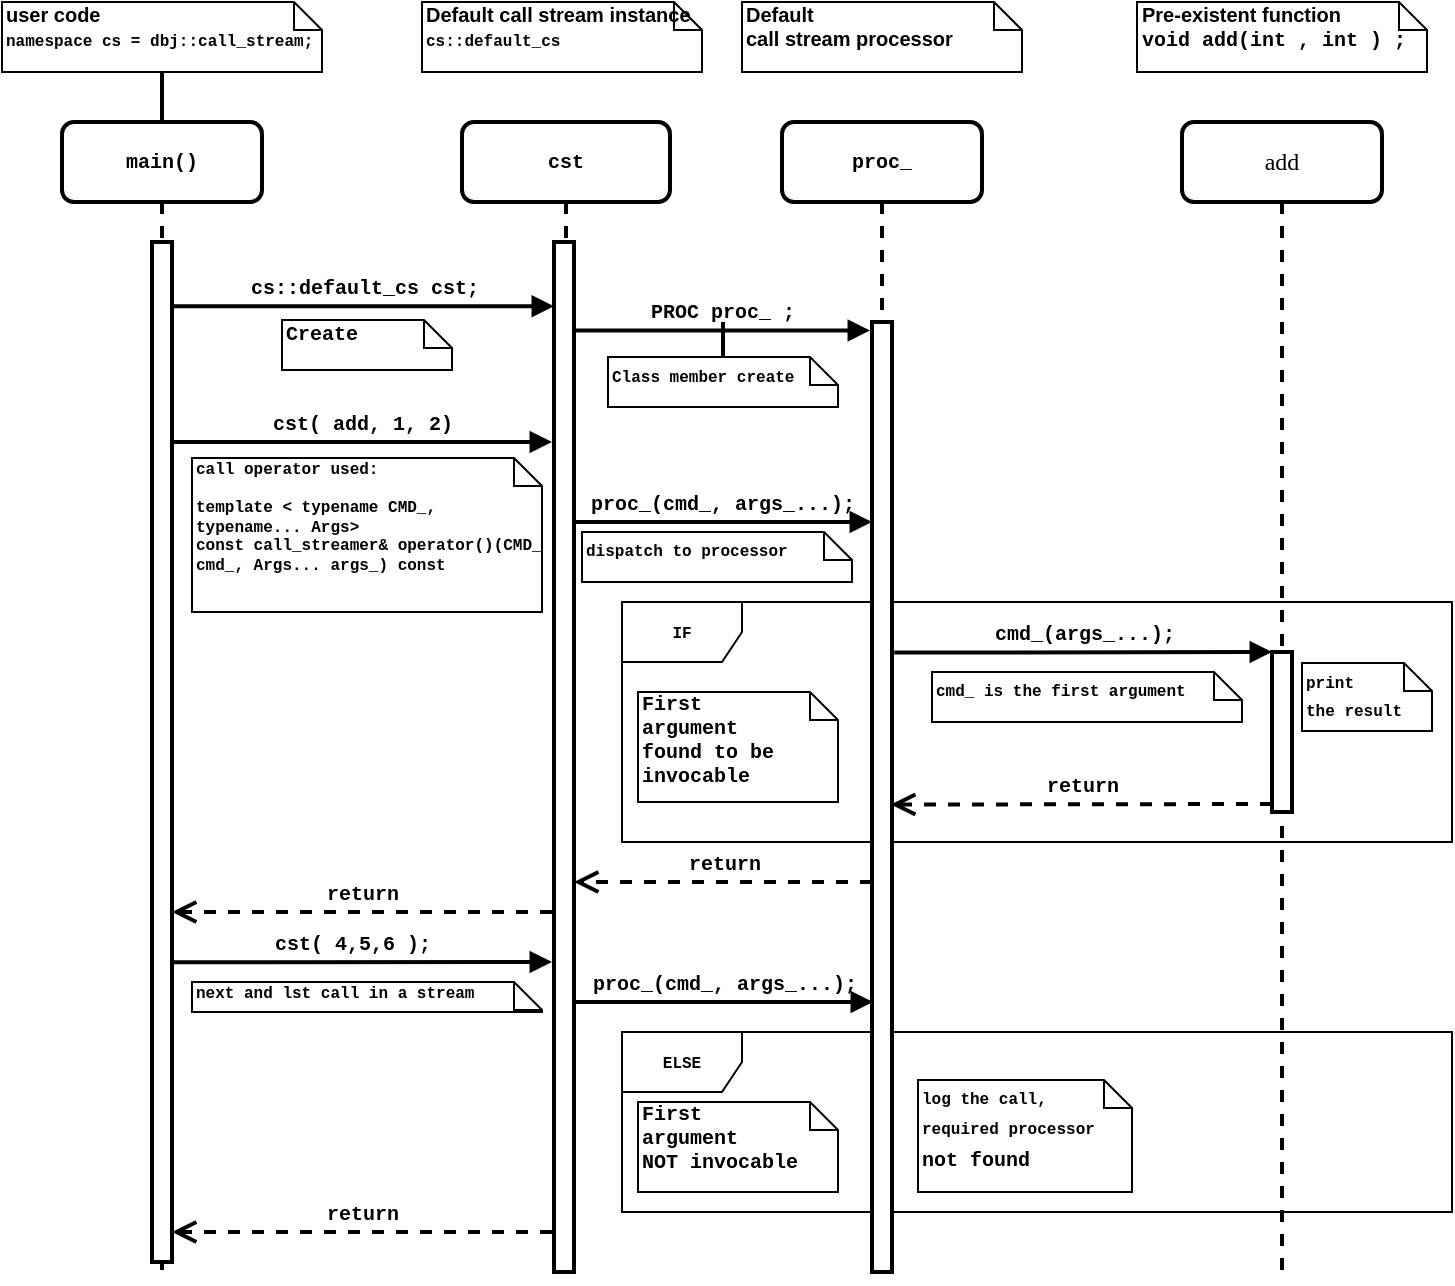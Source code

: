 <mxfile version="10.8.2" type="github"><diagram name="Page-1" id="13e1069c-82ec-6db2-03f1-153e76fe0fe0"><mxGraphModel dx="1394" dy="715" grid="1" gridSize="5" guides="1" tooltips="1" connect="1" arrows="1" fold="1" page="1" pageScale="1" pageWidth="1654" pageHeight="1169" background="#ffffff" math="0" shadow="0"><root><object label="" copyright="(c) 2019 by dbj@dbj.org" created="2019-06-28" id="0"><mxCell/></object><mxCell id="1" parent="0"/><mxCell id="iStF554f-nOKTjSdc0G1-57" value="ELSE" style="shape=umlFrame;whiteSpace=wrap;html=1;fontFamily=Courier New;fontSize=8;fontStyle=1;strokeWidth=1;" vertex="1" parent="1"><mxGeometry x="825" y="640" width="415" height="90" as="geometry"/></mxCell><mxCell id="7baba1c4bc27f4b0-2" value="&lt;font style=&quot;font-size: 10px&quot;&gt;cst&lt;/font&gt;" style="shape=umlLifeline;perimeter=lifelinePerimeter;whiteSpace=wrap;html=1;container=1;collapsible=0;recursiveResize=0;outlineConnect=0;rounded=1;shadow=0;comic=0;labelBackgroundColor=none;strokeColor=#000000;strokeWidth=2;fillColor=#FFFFFF;fontFamily=Courier New;fontSize=12;fontColor=#000000;align=center;fontStyle=1" parent="1" vertex="1"><mxGeometry x="745" y="185" width="104" height="580" as="geometry"/></mxCell><mxCell id="7baba1c4bc27f4b0-10" value="" style="html=1;points=[];perimeter=orthogonalPerimeter;rounded=0;shadow=0;comic=0;labelBackgroundColor=none;strokeColor=#000000;strokeWidth=2;fillColor=#FFFFFF;fontFamily=Verdana;fontSize=12;fontColor=#000000;align=center;fontStyle=1" parent="7baba1c4bc27f4b0-2" vertex="1"><mxGeometry x="46" y="60" width="10" height="515" as="geometry"/></mxCell><mxCell id="7baba1c4bc27f4b0-3" value="&lt;font style=&quot;font-size: 10px&quot;&gt;proc_&lt;/font&gt;" style="shape=umlLifeline;perimeter=lifelinePerimeter;whiteSpace=wrap;html=1;container=1;collapsible=0;recursiveResize=0;outlineConnect=0;rounded=1;shadow=0;comic=0;labelBackgroundColor=none;strokeColor=#000000;strokeWidth=2;fillColor=#FFFFFF;fontFamily=Courier New;fontSize=12;fontColor=#000000;align=center;fontStyle=1" parent="1" vertex="1"><mxGeometry x="905" y="185" width="100" height="580" as="geometry"/></mxCell><mxCell id="iStF554f-nOKTjSdc0G1-48" value="IF" style="shape=umlFrame;whiteSpace=wrap;html=1;fontFamily=Courier New;fontSize=8;fontStyle=1;strokeWidth=1;" vertex="1" parent="7baba1c4bc27f4b0-3"><mxGeometry x="-80" y="240" width="415" height="120" as="geometry"/></mxCell><mxCell id="7baba1c4bc27f4b0-13" value="" style="html=1;points=[];perimeter=orthogonalPerimeter;rounded=0;shadow=0;comic=0;labelBackgroundColor=none;strokeColor=#000000;strokeWidth=2;fillColor=#FFFFFF;fontFamily=Verdana;fontSize=12;fontColor=#000000;align=center;fontStyle=1" parent="7baba1c4bc27f4b0-3" vertex="1"><mxGeometry x="45" y="100" width="10" height="475" as="geometry"/></mxCell><mxCell id="iStF554f-nOKTjSdc0G1-51" value="First &lt;br&gt;argument&amp;nbsp;&lt;br&gt;found to be&amp;nbsp;&lt;br&gt;invocable&lt;br&gt;" style="shape=note;whiteSpace=wrap;html=1;size=14;verticalAlign=top;align=left;spacingTop=-6;fontFamily=Courier New;fontSize=10;strokeWidth=1;fontStyle=1" vertex="1" parent="7baba1c4bc27f4b0-3"><mxGeometry x="-72" y="285" width="100" height="55" as="geometry"/></mxCell><mxCell id="7baba1c4bc27f4b0-4" value="add" style="shape=umlLifeline;perimeter=lifelinePerimeter;whiteSpace=wrap;html=1;container=1;collapsible=0;recursiveResize=0;outlineConnect=0;rounded=1;shadow=0;comic=0;labelBackgroundColor=none;strokeColor=#000000;strokeWidth=2;fillColor=#FFFFFF;fontFamily=Verdana;fontSize=12;fontColor=#000000;align=center;fontStyle=0" parent="1" vertex="1"><mxGeometry x="1105" y="185" width="100" height="580" as="geometry"/></mxCell><mxCell id="iStF554f-nOKTjSdc0G1-41" value="" style="html=1;points=[];perimeter=orthogonalPerimeter;fontFamily=Helvetica;fontSize=10;strokeWidth=2;fontStyle=1" vertex="1" parent="7baba1c4bc27f4b0-4"><mxGeometry x="45" y="265" width="10" height="80" as="geometry"/></mxCell><mxCell id="7baba1c4bc27f4b0-8" value="main()" style="shape=umlLifeline;perimeter=lifelinePerimeter;whiteSpace=wrap;html=1;container=1;collapsible=0;recursiveResize=0;outlineConnect=0;rounded=1;shadow=0;comic=0;labelBackgroundColor=none;strokeColor=#000000;strokeWidth=2;fillColor=#FFFFFF;fontFamily=Courier New;fontSize=10;fontColor=#000000;align=center;fontStyle=1" parent="1" vertex="1"><mxGeometry x="545" y="185" width="100" height="580" as="geometry"/></mxCell><mxCell id="7baba1c4bc27f4b0-9" value="" style="html=1;points=[];perimeter=orthogonalPerimeter;rounded=0;shadow=0;comic=0;labelBackgroundColor=none;strokeColor=#000000;strokeWidth=2;fillColor=#FFFFFF;fontFamily=Verdana;fontSize=12;fontColor=#000000;align=center;fontStyle=1" parent="7baba1c4bc27f4b0-8" vertex="1"><mxGeometry x="45" y="60" width="10" height="510" as="geometry"/></mxCell><mxCell id="iStF554f-nOKTjSdc0G1-34" style="edgeStyle=none;rounded=0;orthogonalLoop=1;jettySize=auto;html=1;entryX=0.46;entryY=-0.002;entryDx=0;entryDy=0;entryPerimeter=0;endArrow=none;endFill=0;fontFamily=Helvetica;fontSize=10;strokeWidth=2;fontStyle=1" edge="1" parent="7baba1c4bc27f4b0-8" source="7baba1c4bc27f4b0-8" target="7baba1c4bc27f4b0-9"><mxGeometry relative="1" as="geometry"/></mxCell><mxCell id="7baba1c4bc27f4b0-11" value="&lt;font face=&quot;Courier New&quot;&gt;cst( add, 1, 2)&lt;/font&gt;&lt;br&gt;" style="html=1;verticalAlign=bottom;endArrow=block;labelBackgroundColor=none;fontFamily=Helvetica;fontSize=10;edgeStyle=elbowEdgeStyle;elbow=vertical;strokeWidth=2;fontStyle=1" parent="1" source="7baba1c4bc27f4b0-9" edge="1"><mxGeometry relative="1" as="geometry"><mxPoint x="725" y="295" as="sourcePoint"/><mxPoint x="790" y="345" as="targetPoint"/><mxPoint as="offset"/></mxGeometry></mxCell><mxCell id="7baba1c4bc27f4b0-14" value="&lt;font face=&quot;Courier New&quot;&gt;proc_(cmd_, args_...);&lt;/font&gt;" style="html=1;verticalAlign=bottom;endArrow=block;labelBackgroundColor=none;fontFamily=Helvetica;fontSize=10;edgeStyle=elbowEdgeStyle;elbow=vertical;strokeWidth=2;fontStyle=1" parent="1" target="7baba1c4bc27f4b0-13" edge="1"><mxGeometry relative="1" as="geometry"><mxPoint x="800" y="385" as="sourcePoint"/><mxPoint x="940" y="385" as="targetPoint"/></mxGeometry></mxCell><mxCell id="iStF554f-nOKTjSdc0G1-30" value="" style="edgeStyle=none;rounded=0;orthogonalLoop=1;jettySize=auto;html=1;endArrow=none;endFill=0;fontFamily=Helvetica;fontSize=10;strokeWidth=2;fontStyle=1" edge="1" parent="1" source="7baba1c4bc27f4b0-40"><mxGeometry relative="1" as="geometry"><mxPoint x="595" y="185" as="targetPoint"/></mxGeometry></mxCell><mxCell id="7baba1c4bc27f4b0-40" value="user code&lt;br&gt;&lt;span&gt;&lt;font face=&quot;Courier New&quot; style=&quot;font-size: 8px&quot;&gt;namespace cs = dbj::call_stream;&lt;/font&gt;&lt;/span&gt;&lt;br&gt;" style="shape=note;whiteSpace=wrap;html=1;size=14;verticalAlign=top;align=left;spacingTop=-6;rounded=0;shadow=0;comic=0;labelBackgroundColor=none;strokeColor=#000000;strokeWidth=1;fillColor=#FFFFFF;fontFamily=Helvetica;fontSize=10;fontColor=#000000;fontStyle=1" parent="1" vertex="1"><mxGeometry x="515" y="125" width="160" height="35" as="geometry"/></mxCell><mxCell id="7baba1c4bc27f4b0-41" value="Default call stream instance&lt;br&gt;&lt;font face=&quot;Courier New&quot; style=&quot;font-size: 8px&quot;&gt;cs::default_cs&lt;/font&gt;&lt;br&gt;" style="shape=note;whiteSpace=wrap;html=1;size=14;verticalAlign=top;align=left;spacingTop=-6;rounded=0;shadow=0;comic=0;labelBackgroundColor=none;strokeColor=#000000;strokeWidth=1;fillColor=#FFFFFF;fontFamily=Helvetica;fontSize=10;fontColor=#000000;fontStyle=1" parent="1" vertex="1"><mxGeometry x="725" y="125" width="140" height="35" as="geometry"/></mxCell><mxCell id="7baba1c4bc27f4b0-42" value="Default &lt;br&gt;call stream processor" style="shape=note;whiteSpace=wrap;html=1;size=14;verticalAlign=top;align=left;spacingTop=-6;rounded=0;shadow=0;comic=0;labelBackgroundColor=none;strokeColor=#000000;strokeWidth=1;fillColor=#FFFFFF;fontFamily=Helvetica;fontSize=10;fontColor=#000000;fontStyle=1" parent="1" vertex="1"><mxGeometry x="885" y="125" width="140" height="35" as="geometry"/></mxCell><mxCell id="7baba1c4bc27f4b0-43" value="Pre-existent function&lt;br&gt;&lt;font face=&quot;Courier New&quot;&gt;void add(int , int ) ;&lt;/font&gt;&lt;br&gt;" style="shape=note;whiteSpace=wrap;html=1;size=14;verticalAlign=top;align=left;spacingTop=-6;rounded=0;shadow=0;comic=0;labelBackgroundColor=none;strokeColor=#000000;strokeWidth=1;fillColor=#FFFFFF;fontFamily=Helvetica;fontSize=10;fontColor=#000000;fontStyle=1" parent="1" vertex="1"><mxGeometry x="1082.5" y="125" width="145" height="35" as="geometry"/></mxCell><mxCell id="iStF554f-nOKTjSdc0G1-26" value="&lt;span&gt;cs::default_cs cst;&lt;/span&gt;&lt;br style=&quot;font-size: 10px&quot;&gt;" style="html=1;verticalAlign=bottom;endArrow=block;exitX=1.02;exitY=0.063;exitDx=0;exitDy=0;exitPerimeter=0;fontSize=10;fontFamily=Courier New;strokeWidth=2;fontStyle=1" edge="1" parent="1" source="7baba1c4bc27f4b0-9" target="7baba1c4bc27f4b0-10"><mxGeometry width="80" relative="1" as="geometry"><mxPoint x="665" y="275" as="sourcePoint"/><mxPoint x="775" y="276" as="targetPoint"/></mxGeometry></mxCell><mxCell id="iStF554f-nOKTjSdc0G1-28" value="&lt;font style=&quot;font-size: 10px;&quot; face=&quot;Courier New&quot;&gt;Create&lt;/font&gt;&lt;br style=&quot;font-size: 10px;&quot;&gt;" style="shape=note;whiteSpace=wrap;html=1;size=14;verticalAlign=top;align=left;spacingTop=-6;fontStyle=1;fontSize=10;strokeWidth=1;" vertex="1" parent="1"><mxGeometry x="655" y="284" width="85" height="25" as="geometry"/></mxCell><mxCell id="iStF554f-nOKTjSdc0G1-35" value="&lt;span style=&quot;font-size: 10px&quot;&gt;&lt;font face=&quot;Courier New&quot;&gt;PROC proc_ ;&lt;/font&gt;&lt;/span&gt;&lt;br&gt;" style="html=1;verticalAlign=bottom;endArrow=block;entryX=-0.1;entryY=0.009;entryDx=0;entryDy=0;entryPerimeter=0;strokeWidth=2;fontStyle=1" edge="1" parent="1" source="7baba1c4bc27f4b0-10" target="7baba1c4bc27f4b0-13"><mxGeometry width="80" relative="1" as="geometry"><mxPoint x="805" y="284" as="sourcePoint"/><mxPoint x="945" y="285" as="targetPoint"/><mxPoint as="offset"/></mxGeometry></mxCell><mxCell id="iStF554f-nOKTjSdc0G1-37" style="edgeStyle=none;rounded=0;orthogonalLoop=1;jettySize=auto;html=1;exitX=0.5;exitY=0;exitDx=0;exitDy=0;exitPerimeter=0;endArrow=none;endFill=0;fontFamily=Courier New;fontSize=10;strokeWidth=2;fontStyle=1" edge="1" parent="1" source="iStF554f-nOKTjSdc0G1-36"><mxGeometry relative="1" as="geometry"><mxPoint x="875.5" y="285" as="targetPoint"/></mxGeometry></mxCell><mxCell id="iStF554f-nOKTjSdc0G1-36" value="&lt;font style=&quot;font-size: 8px&quot; face=&quot;Courier New&quot;&gt;Class member create&lt;/font&gt;&lt;br&gt;" style="shape=note;whiteSpace=wrap;html=1;size=14;verticalAlign=top;align=left;spacingTop=-6;strokeWidth=1;fontStyle=1" vertex="1" parent="1"><mxGeometry x="818" y="302.5" width="115" height="25" as="geometry"/></mxCell><mxCell id="iStF554f-nOKTjSdc0G1-38" value="&lt;font style=&quot;font-size: 8px&quot; face=&quot;Courier New&quot;&gt;call operator used:&lt;br&gt;&lt;br style=&quot;font-size: 8px&quot;&gt;&lt;/font&gt;&lt;div style=&quot;font-size: 8px&quot;&gt;&lt;font face=&quot;Courier New&quot; style=&quot;font-size: 8px&quot;&gt;template &amp;lt; typename CMD_, typename... Args&amp;gt;&lt;/font&gt;&lt;/div&gt;&lt;div style=&quot;font-size: 8px&quot;&gt;&lt;font face=&quot;Courier New&quot; style=&quot;font-size: 8px&quot;&gt;const call_streamer&amp;amp; operator()(CMD_ cmd_, Args... args_) const&lt;/font&gt;&lt;/div&gt;" style="shape=note;whiteSpace=wrap;html=1;size=14;verticalAlign=top;align=left;spacingTop=-6;fontStyle=1;fontSize=8;strokeWidth=1;" vertex="1" parent="1"><mxGeometry x="610" y="353" width="175" height="77" as="geometry"/></mxCell><mxCell id="iStF554f-nOKTjSdc0G1-42" value="&lt;font face=&quot;Courier New&quot;&gt;cmd_(args_...);&lt;/font&gt;" style="html=1;verticalAlign=bottom;endArrow=block;entryX=0;entryY=0;fontFamily=Helvetica;fontSize=10;exitX=1.114;exitY=0.348;exitDx=0;exitDy=0;exitPerimeter=0;strokeWidth=2;fontStyle=1" edge="1" target="iStF554f-nOKTjSdc0G1-41" parent="1" source="7baba1c4bc27f4b0-13"><mxGeometry relative="1" as="geometry"><mxPoint x="960" y="410" as="sourcePoint"/></mxGeometry></mxCell><mxCell id="iStF554f-nOKTjSdc0G1-43" value="return" style="html=1;verticalAlign=bottom;endArrow=open;endSize=8;exitX=0;exitY=0.95;fontFamily=Courier New;fontSize=10;entryX=0.324;entryY=0.844;entryDx=0;entryDy=0;entryPerimeter=0;strokeWidth=2;fontStyle=1;dashed=1;" edge="1" source="iStF554f-nOKTjSdc0G1-41" parent="1" target="iStF554f-nOKTjSdc0G1-48"><mxGeometry relative="1" as="geometry"><mxPoint x="960" y="486" as="targetPoint"/></mxGeometry></mxCell><mxCell id="iStF554f-nOKTjSdc0G1-44" value="&lt;font style=&quot;font-size: 8px&quot; face=&quot;Courier New&quot;&gt;cmd_ is the first argument&lt;/font&gt;&lt;br&gt;" style="shape=note;whiteSpace=wrap;html=1;size=14;verticalAlign=top;align=left;spacingTop=-6;strokeWidth=1;fontStyle=1" vertex="1" parent="1"><mxGeometry x="980" y="460" width="155" height="25" as="geometry"/></mxCell><mxCell id="iStF554f-nOKTjSdc0G1-45" value="&lt;font style=&quot;font-size: 8px&quot; face=&quot;Courier New&quot;&gt;print &lt;br&gt;the result&lt;/font&gt;&lt;br&gt;" style="shape=note;whiteSpace=wrap;html=1;size=14;verticalAlign=top;align=left;spacingTop=-6;strokeWidth=1;fontStyle=1" vertex="1" parent="1"><mxGeometry x="1165" y="455.5" width="65" height="34" as="geometry"/></mxCell><mxCell id="iStF554f-nOKTjSdc0G1-46" value="&lt;font style=&quot;font-size: 8px&quot; face=&quot;Courier New&quot;&gt;dispatch to processor&lt;/font&gt;&lt;br&gt;" style="shape=note;whiteSpace=wrap;html=1;size=14;verticalAlign=top;align=left;spacingTop=-6;strokeWidth=1;fontStyle=1" vertex="1" parent="1"><mxGeometry x="805" y="390" width="135" height="25" as="geometry"/></mxCell><mxCell id="iStF554f-nOKTjSdc0G1-49" value="return" style="html=1;verticalAlign=bottom;endArrow=open;endSize=8;fontFamily=Courier New;fontSize=10;strokeWidth=2;fontStyle=1;dashed=1;" edge="1" parent="1" target="7baba1c4bc27f4b0-9"><mxGeometry relative="1" as="geometry"><mxPoint x="790" y="580" as="sourcePoint"/><mxPoint x="710" y="565" as="targetPoint"/></mxGeometry></mxCell><mxCell id="iStF554f-nOKTjSdc0G1-52" value="&lt;font face=&quot;Courier New&quot;&gt;cst( 4,5,6 );&lt;/font&gt;&lt;br&gt;" style="html=1;verticalAlign=bottom;endArrow=block;labelBackgroundColor=none;fontFamily=Helvetica;fontSize=10;edgeStyle=elbowEdgeStyle;elbow=vertical;strokeWidth=2;fontStyle=1" edge="1" parent="1"><mxGeometry x="-0.052" relative="1" as="geometry"><mxPoint x="600" y="605.143" as="sourcePoint"/><mxPoint x="790" y="605" as="targetPoint"/><mxPoint as="offset"/></mxGeometry></mxCell><mxCell id="iStF554f-nOKTjSdc0G1-53" value="&lt;font face=&quot;Courier New&quot;&gt;next and lst call in a stream&lt;/font&gt;&lt;br&gt;" style="shape=note;whiteSpace=wrap;html=1;size=14;verticalAlign=top;align=left;spacingTop=-6;fontStyle=1;fontSize=8;strokeWidth=1;" vertex="1" parent="1"><mxGeometry x="610" y="615" width="175" height="15" as="geometry"/></mxCell><mxCell id="iStF554f-nOKTjSdc0G1-56" value="&lt;font face=&quot;Courier New&quot;&gt;proc_(cmd_, args_...);&lt;/font&gt;" style="html=1;verticalAlign=bottom;endArrow=block;labelBackgroundColor=none;fontFamily=Helvetica;fontSize=10;edgeStyle=elbowEdgeStyle;elbow=vertical;strokeWidth=2;fontStyle=1" edge="1" parent="1"><mxGeometry relative="1" as="geometry"><mxPoint x="800.5" y="625" as="sourcePoint"/><mxPoint x="950.5" y="625.143" as="targetPoint"/></mxGeometry></mxCell><mxCell id="iStF554f-nOKTjSdc0G1-58" value="First &lt;br&gt;argument&amp;nbsp;&lt;br&gt;NOT invocable&lt;br&gt;" style="shape=note;whiteSpace=wrap;html=1;size=14;verticalAlign=top;align=left;spacingTop=-6;fontFamily=Courier New;fontSize=10;strokeWidth=1;fontStyle=1" vertex="1" parent="1"><mxGeometry x="833" y="675" width="100" height="45" as="geometry"/></mxCell><mxCell id="iStF554f-nOKTjSdc0G1-59" value="&lt;font face=&quot;Courier New&quot;&gt;&lt;span style=&quot;font-size: 8px&quot;&gt;log the call, required processor&lt;br&gt;&lt;/span&gt;&lt;font style=&quot;font-size: 10px&quot;&gt;not found&lt;/font&gt;&lt;/font&gt;&lt;br&gt;" style="shape=note;whiteSpace=wrap;html=1;size=14;verticalAlign=top;align=left;spacingTop=-6;strokeWidth=1;fontStyle=1" vertex="1" parent="1"><mxGeometry x="973" y="664" width="107" height="56" as="geometry"/></mxCell><mxCell id="iStF554f-nOKTjSdc0G1-60" value="return" style="html=1;verticalAlign=bottom;endArrow=open;endSize=8;fontFamily=Courier New;fontSize=10;strokeWidth=2;fontStyle=1;dashed=1;" edge="1" parent="1"><mxGeometry relative="1" as="geometry"><mxPoint x="950" y="565" as="sourcePoint"/><mxPoint x="801" y="565" as="targetPoint"/></mxGeometry></mxCell><mxCell id="iStF554f-nOKTjSdc0G1-62" value="return" style="html=1;verticalAlign=bottom;endArrow=open;endSize=8;fontFamily=Courier New;fontSize=10;strokeWidth=2;fontStyle=1;dashed=1;" edge="1" parent="1"><mxGeometry relative="1" as="geometry"><mxPoint x="790" y="740" as="sourcePoint"/><mxPoint x="600" y="740" as="targetPoint"/></mxGeometry></mxCell></root></mxGraphModel></diagram></mxfile>